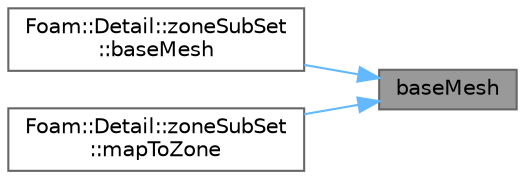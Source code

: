 digraph "baseMesh"
{
 // LATEX_PDF_SIZE
  bgcolor="transparent";
  edge [fontname=Helvetica,fontsize=10,labelfontname=Helvetica,labelfontsize=10];
  node [fontname=Helvetica,fontsize=10,shape=box,height=0.2,width=0.4];
  rankdir="RL";
  Node1 [id="Node000001",label="baseMesh",height=0.2,width=0.4,color="gray40", fillcolor="grey60", style="filled", fontcolor="black",tooltip=" "];
  Node1 -> Node2 [id="edge1_Node000001_Node000002",dir="back",color="steelblue1",style="solid",tooltip=" "];
  Node2 [id="Node000002",label="Foam::Detail::zoneSubSet\l::baseMesh",height=0.2,width=0.4,color="grey40", fillcolor="white", style="filled",URL="$classFoam_1_1Detail_1_1zoneSubSet.html#a406223067dfe0174bb11bb9af21a6ee0",tooltip=" "];
  Node1 -> Node3 [id="edge2_Node000001_Node000003",dir="back",color="steelblue1",style="solid",tooltip=" "];
  Node3 [id="Node000003",label="Foam::Detail::zoneSubSet\l::mapToZone",height=0.2,width=0.4,color="grey40", fillcolor="white", style="filled",URL="$classFoam_1_1Detail_1_1zoneSubSet.html#a2edc1fb18441b8cadc2536c4f33b620d",tooltip=" "];
}
